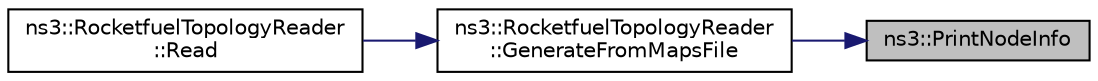 digraph "ns3::PrintNodeInfo"
{
 // LATEX_PDF_SIZE
  edge [fontname="Helvetica",fontsize="10",labelfontname="Helvetica",labelfontsize="10"];
  node [fontname="Helvetica",fontsize="10",shape=record];
  rankdir="RL";
  Node1 [label="ns3::PrintNodeInfo",height=0.2,width=0.4,color="black", fillcolor="grey75", style="filled", fontcolor="black",tooltip="Print node info."];
  Node1 -> Node2 [dir="back",color="midnightblue",fontsize="10",style="solid",fontname="Helvetica"];
  Node2 [label="ns3::RocketfuelTopologyReader\l::GenerateFromMapsFile",height=0.2,width=0.4,color="black", fillcolor="white", style="filled",URL="$classns3_1_1_rocketfuel_topology_reader.html#a96d37656f4461d609b23787180427fe0",tooltip="Topology read function from a file containing the nodes map."];
  Node2 -> Node3 [dir="back",color="midnightblue",fontsize="10",style="solid",fontname="Helvetica"];
  Node3 [label="ns3::RocketfuelTopologyReader\l::Read",height=0.2,width=0.4,color="black", fillcolor="white", style="filled",URL="$classns3_1_1_rocketfuel_topology_reader.html#aecde048f1ebfdce6e886cba1a798f0b1",tooltip="Main topology reading function."];
}
